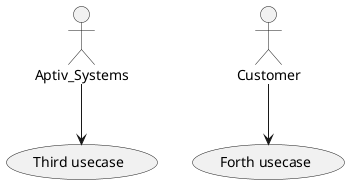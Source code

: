 @startuml UseCase1
    (Third usecase) AS (UC1)
    (Forth usecase) AS (UC2)

    actor Customer
    actor Aptiv_Systems

    Aptiv_Systems --> UC1
    Customer --> UC2
@enduml

@startuml UseCase2
    (Second usecase)
    (Just Another usecase) as (UC2)
    usecase UC3
    usecase (Last\nusecase) as UC4
@enduml